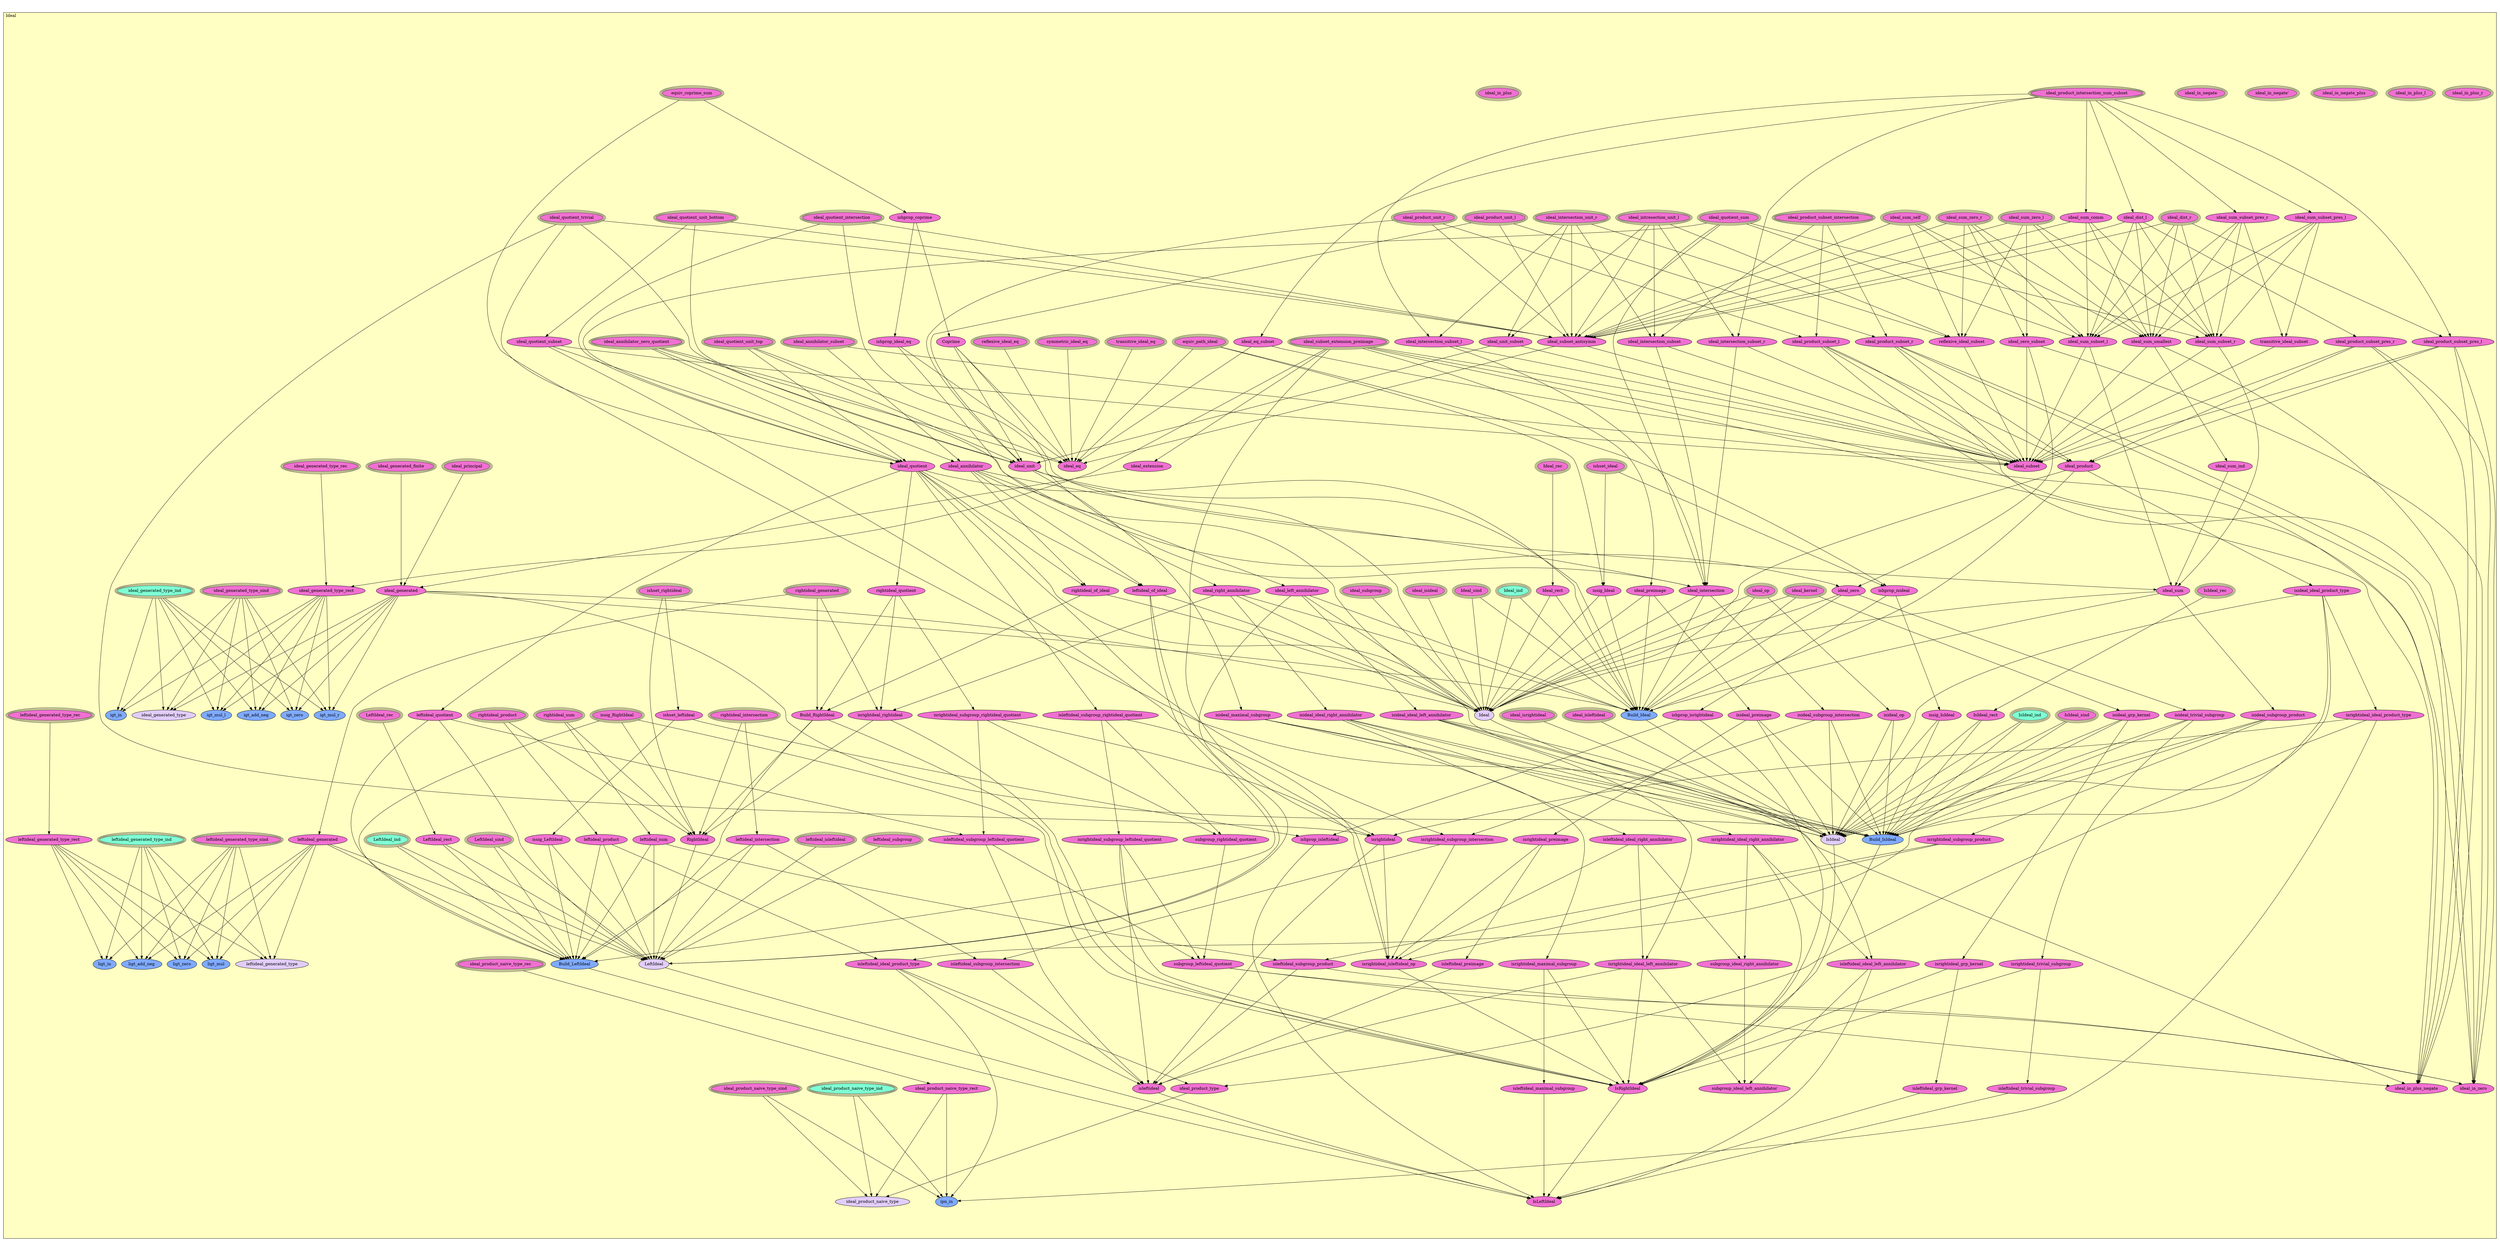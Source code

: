 digraph HoTT_Algebra_Rings_Ideal {
  graph [ratio=0.5]
  node [style=filled]
Ideal_isleftideal_subgroup_intersection [label="isleftideal_subgroup_intersection", URL=<Ideal.html#isleftideal_subgroup_intersection>, fillcolor="#F070D1"] ;
Ideal_ideal_unit [label="ideal_unit", URL=<Ideal.html#ideal_unit>, fillcolor="#F070D1"] ;
Ideal_ideal_subset_extension_preimage [label="ideal_subset_extension_preimage", URL=<Ideal.html#ideal_subset_extension_preimage>, peripheries=3, fillcolor="#F070D1"] ;
Ideal_isideal_maximal_subgroup [label="isideal_maximal_subgroup", URL=<Ideal.html#isideal_maximal_subgroup>, fillcolor="#F070D1"] ;
Ideal_ideal_extension [label="ideal_extension", URL=<Ideal.html#ideal_extension>, fillcolor="#F070D1"] ;
Ideal_isrightideal_maximal_subgroup [label="isrightideal_maximal_subgroup", URL=<Ideal.html#isrightideal_maximal_subgroup>, fillcolor="#F070D1"] ;
Ideal_ideal_preimage [label="ideal_preimage", URL=<Ideal.html#ideal_preimage>, fillcolor="#F070D1"] ;
Ideal_isleftideal_maximal_subgroup [label="isleftideal_maximal_subgroup", URL=<Ideal.html#isleftideal_maximal_subgroup>, fillcolor="#F070D1"] ;
Ideal_isideal_preimage [label="isideal_preimage", URL=<Ideal.html#isideal_preimage>, fillcolor="#F070D1"] ;
Ideal_isrightideal_preimage [label="isrightideal_preimage", URL=<Ideal.html#isrightideal_preimage>, fillcolor="#F070D1"] ;
Ideal_ideal_zero [label="ideal_zero", URL=<Ideal.html#ideal_zero>, fillcolor="#F070D1"] ;
Ideal_isleftideal_preimage [label="isleftideal_preimage", URL=<Ideal.html#isleftideal_preimage>, fillcolor="#F070D1"] ;
Ideal_isideal_trivial_subgroup [label="isideal_trivial_subgroup", URL=<Ideal.html#isideal_trivial_subgroup>, fillcolor="#F070D1"] ;
Ideal_isrightideal_trivial_subgroup [label="isrightideal_trivial_subgroup", URL=<Ideal.html#isrightideal_trivial_subgroup>, fillcolor="#F070D1"] ;
Ideal_ideal_annihilator_zero_quotient [label="ideal_annihilator_zero_quotient", URL=<Ideal.html#ideal_annihilator_zero_quotient>, peripheries=3, fillcolor="#F070D1"] ;
Ideal_isleftideal_trivial_subgroup [label="isleftideal_trivial_subgroup", URL=<Ideal.html#isleftideal_trivial_subgroup>, fillcolor="#F070D1"] ;
Ideal_ideal_annihilator_subset [label="ideal_annihilator_subset", URL=<Ideal.html#ideal_annihilator_subset>, peripheries=3, fillcolor="#F070D1"] ;
Ideal_ideal_quotient_intersection [label="ideal_quotient_intersection", URL=<Ideal.html#ideal_quotient_intersection>, peripheries=3, fillcolor="#F070D1"] ;
Ideal_ideal_in_plus_r [label="ideal_in_plus_r", URL=<Ideal.html#ideal_in_plus_r>, peripheries=3, fillcolor="#F070D1"] ;
Ideal_ideal_quotient_sum [label="ideal_quotient_sum", URL=<Ideal.html#ideal_quotient_sum>, peripheries=3, fillcolor="#F070D1"] ;
Ideal_ideal_in_plus_l [label="ideal_in_plus_l", URL=<Ideal.html#ideal_in_plus_l>, peripheries=3, fillcolor="#F070D1"] ;
Ideal_ideal_quotient_unit_top [label="ideal_quotient_unit_top", URL=<Ideal.html#ideal_quotient_unit_top>, peripheries=3, fillcolor="#F070D1"] ;
Ideal_ideal_in_negate_plus [label="ideal_in_negate_plus", URL=<Ideal.html#ideal_in_negate_plus>, peripheries=3, fillcolor="#F070D1"] ;
Ideal_ideal_quotient_unit_bottom [label="ideal_quotient_unit_bottom", URL=<Ideal.html#ideal_quotient_unit_bottom>, peripheries=3, fillcolor="#F070D1"] ;
Ideal_ideal_in_plus_negate [label="ideal_in_plus_negate", URL=<Ideal.html#ideal_in_plus_negate>, fillcolor="#F070D1"] ;
Ideal_ideal_quotient_trivial [label="ideal_quotient_trivial", URL=<Ideal.html#ideal_quotient_trivial>, peripheries=3, fillcolor="#F070D1"] ;
Ideal_ideal_in_negate_ [label="ideal_in_negate'", URL=<Ideal.html#ideal_in_negate'>, peripheries=3, fillcolor="#F070D1"] ;
Ideal_ideal_quotient_subset [label="ideal_quotient_subset", URL=<Ideal.html#ideal_quotient_subset>, fillcolor="#F070D1"] ;
Ideal_ideal_in_negate [label="ideal_in_negate", URL=<Ideal.html#ideal_in_negate>, peripheries=3, fillcolor="#F070D1"] ;
Ideal_ideal_product_intersection_sum_subset [label="ideal_product_intersection_sum_subset", URL=<Ideal.html#ideal_product_intersection_sum_subset>, peripheries=3, fillcolor="#F070D1"] ;
Ideal_ideal_in_plus [label="ideal_in_plus", URL=<Ideal.html#ideal_in_plus>, peripheries=3, fillcolor="#F070D1"] ;
Ideal_ideal_intersection_unit_r [label="ideal_intersection_unit_r", URL=<Ideal.html#ideal_intersection_unit_r>, peripheries=3, fillcolor="#F070D1"] ;
Ideal_ideal_in_zero [label="ideal_in_zero", URL=<Ideal.html#ideal_in_zero>, fillcolor="#F070D1"] ;
Ideal_rightideal_of_ideal [label="rightideal_of_ideal", URL=<Ideal.html#rightideal_of_ideal>, fillcolor="#F070D1"] ;
Ideal_ideal_intresection_unit_l [label="ideal_intresection_unit_l", URL=<Ideal.html#ideal_intresection_unit_l>, peripheries=3, fillcolor="#F070D1"] ;
Ideal_leftideal_of_ideal [label="leftideal_of_ideal", URL=<Ideal.html#leftideal_of_ideal>, fillcolor="#F070D1"] ;
Ideal_ideal_product_unit_r [label="ideal_product_unit_r", URL=<Ideal.html#ideal_product_unit_r>, peripheries=3, fillcolor="#F070D1"] ;
Ideal_ishset_ideal [label="ishset_ideal", URL=<Ideal.html#ishset_ideal>, peripheries=3, fillcolor="#F070D1"] ;
Ideal_ideal_product_unit_l [label="ideal_product_unit_l", URL=<Ideal.html#ideal_product_unit_l>, peripheries=3, fillcolor="#F070D1"] ;
Ideal_ishset_rightideal [label="ishset_rightideal", URL=<Ideal.html#ishset_rightideal>, peripheries=3, fillcolor="#F070D1"] ;
Ideal_ideal_sum_zero_r [label="ideal_sum_zero_r", URL=<Ideal.html#ideal_sum_zero_r>, peripheries=3, fillcolor="#F070D1"] ;
Ideal_ishset_leftideal [label="ishset_leftideal", URL=<Ideal.html#ishset_leftideal>, fillcolor="#F070D1"] ;
Ideal_ideal_sum_zero_l [label="ideal_sum_zero_l", URL=<Ideal.html#ideal_sum_zero_l>, peripheries=3, fillcolor="#F070D1"] ;
Ideal_ishprop_isideal [label="ishprop_isideal", URL=<Ideal.html#ishprop_isideal>, fillcolor="#F070D1"] ;
Ideal_ideal_sum_comm [label="ideal_sum_comm", URL=<Ideal.html#ideal_sum_comm>, fillcolor="#F070D1"] ;
Ideal_ishprop_isrightideal [label="ishprop_isrightideal", URL=<Ideal.html#ishprop_isrightideal>, fillcolor="#F070D1"] ;
Ideal_ideal_dist_r [label="ideal_dist_r", URL=<Ideal.html#ideal_dist_r>, peripheries=3, fillcolor="#F070D1"] ;
Ideal_ishprop_isleftideal [label="ishprop_isleftideal", URL=<Ideal.html#ishprop_isleftideal>, fillcolor="#F070D1"] ;
Ideal_ideal_dist_l [label="ideal_dist_l", URL=<Ideal.html#ideal_dist_l>, fillcolor="#F070D1"] ;
Ideal_ideal_sum_subset_pres_r [label="ideal_sum_subset_pres_r", URL=<Ideal.html#ideal_sum_subset_pres_r>, fillcolor="#F070D1"] ;
Ideal_ideal_op [label="ideal_op", URL=<Ideal.html#ideal_op>, peripheries=3, fillcolor="#F070D1"] ;
Ideal_issig_Ideal [label="issig_Ideal", URL=<Ideal.html#issig_Ideal>, fillcolor="#F070D1"] ;
Ideal_ideal_sum_subset_pres_l [label="ideal_sum_subset_pres_l", URL=<Ideal.html#ideal_sum_subset_pres_l>, fillcolor="#F070D1"] ;
Ideal_ideal_sum_self [label="ideal_sum_self", URL=<Ideal.html#ideal_sum_self>, peripheries=3, fillcolor="#F070D1"] ;
Ideal_ideal_isideal [label="ideal_isideal", URL=<Ideal.html#ideal_isideal>, peripheries=3, fillcolor="#F070D1"] ;
Ideal_ideal_sum_smallest [label="ideal_sum_smallest", URL=<Ideal.html#ideal_sum_smallest>, fillcolor="#F070D1"] ;
Ideal_ideal_subgroup [label="ideal_subgroup", URL=<Ideal.html#ideal_subgroup>, peripheries=3, fillcolor="#F070D1"] ;
Ideal_ideal_product_subset_intersection [label="ideal_product_subset_intersection", URL=<Ideal.html#ideal_product_subset_intersection>, peripheries=3, fillcolor="#F070D1"] ;
Ideal_Ideal_sind [label="Ideal_sind", URL=<Ideal.html#Ideal_sind>, peripheries=3, fillcolor="#F070D1"] ;
Ideal_ideal_product_subset_pres_r [label="ideal_product_subset_pres_r", URL=<Ideal.html#ideal_product_subset_pres_r>, fillcolor="#F070D1"] ;
Ideal_Ideal_rec [label="Ideal_rec", URL=<Ideal.html#Ideal_rec>, peripheries=3, fillcolor="#F070D1"] ;
Ideal_ideal_product_subset_pres_l [label="ideal_product_subset_pres_l", URL=<Ideal.html#ideal_product_subset_pres_l>, fillcolor="#F070D1"] ;
Ideal_Ideal_ind [label="Ideal_ind", URL=<Ideal.html#Ideal_ind>, peripheries=3, fillcolor="#7FFFD4"] ;
Ideal_ideal_product_subset_r [label="ideal_product_subset_r", URL=<Ideal.html#ideal_product_subset_r>, fillcolor="#F070D1"] ;
Ideal_Ideal_rect [label="Ideal_rect", URL=<Ideal.html#Ideal_rect>, fillcolor="#F070D1"] ;
Ideal_Build_Ideal [label="Build_Ideal", URL=<Ideal.html#Build_Ideal>, fillcolor="#7FAAFF"] ;
Ideal_ideal_product_subset_l [label="ideal_product_subset_l", URL=<Ideal.html#ideal_product_subset_l>, fillcolor="#F070D1"] ;
Ideal_Ideal [label="Ideal", URL=<Ideal.html#Ideal>, fillcolor="#E2CDFA"] ;
Ideal_ideal_sum_subset_r [label="ideal_sum_subset_r", URL=<Ideal.html#ideal_sum_subset_r>, fillcolor="#F070D1"] ;
Ideal_issig_RightIdeal [label="issig_RightIdeal", URL=<Ideal.html#issig_RightIdeal>, peripheries=3, fillcolor="#F070D1"] ;
Ideal_ideal_sum_subset_l [label="ideal_sum_subset_l", URL=<Ideal.html#ideal_sum_subset_l>, fillcolor="#F070D1"] ;
Ideal_ideal_intersection_subset [label="ideal_intersection_subset", URL=<Ideal.html#ideal_intersection_subset>, fillcolor="#F070D1"] ;
Ideal_Build_RightIdeal [label="Build_RightIdeal", URL=<Ideal.html#Build_RightIdeal>, fillcolor="#F070D1"] ;
Ideal_isrightdeal_rightideal [label="isrightdeal_rightideal", URL=<Ideal.html#isrightdeal_rightideal>, fillcolor="#F070D1"] ;
Ideal_ideal_intersection_subset_r [label="ideal_intersection_subset_r", URL=<Ideal.html#ideal_intersection_subset_r>, fillcolor="#F070D1"] ;
Ideal_ideal_intersection_subset_l [label="ideal_intersection_subset_l", URL=<Ideal.html#ideal_intersection_subset_l>, fillcolor="#F070D1"] ;
Ideal_RightIdeal [label="RightIdeal", URL=<Ideal.html#RightIdeal>, fillcolor="#F070D1"] ;
Ideal_issig_LeftIdeal [label="issig_LeftIdeal", URL=<Ideal.html#issig_LeftIdeal>, fillcolor="#F070D1"] ;
Ideal_ideal_unit_subset [label="ideal_unit_subset", URL=<Ideal.html#ideal_unit_subset>, fillcolor="#F070D1"] ;
Ideal_leftideal_isleftideal [label="leftideal_isleftideal", URL=<Ideal.html#leftideal_isleftideal>, peripheries=3, fillcolor="#F070D1"] ;
Ideal_ideal_zero_subset [label="ideal_zero_subset", URL=<Ideal.html#ideal_zero_subset>, fillcolor="#F070D1"] ;
Ideal_leftideal_subgroup [label="leftideal_subgroup", URL=<Ideal.html#leftideal_subgroup>, peripheries=3, fillcolor="#F070D1"] ;
Ideal_ideal_subset_antisymm [label="ideal_subset_antisymm", URL=<Ideal.html#ideal_subset_antisymm>, fillcolor="#F070D1"] ;
Ideal_equiv_coprime_sum [label="equiv_coprime_sum", URL=<Ideal.html#equiv_coprime_sum>, peripheries=3, fillcolor="#F070D1"] ;
Ideal_LeftIdeal_sind [label="LeftIdeal_sind", URL=<Ideal.html#LeftIdeal_sind>, peripheries=3, fillcolor="#F070D1"] ;
Ideal_ishprop_coprime [label="ishprop_coprime", URL=<Ideal.html#ishprop_coprime>, fillcolor="#F070D1"] ;
Ideal_LeftIdeal_rec [label="LeftIdeal_rec", URL=<Ideal.html#LeftIdeal_rec>, peripheries=3, fillcolor="#F070D1"] ;
Ideal_LeftIdeal_ind [label="LeftIdeal_ind", URL=<Ideal.html#LeftIdeal_ind>, peripheries=3, fillcolor="#7FFFD4"] ;
Ideal_Coprime [label="Coprime", URL=<Ideal.html#Coprime>, fillcolor="#F070D1"] ;
Ideal_ideal_annihilator [label="ideal_annihilator", URL=<Ideal.html#ideal_annihilator>, fillcolor="#F070D1"] ;
Ideal_LeftIdeal_rect [label="LeftIdeal_rect", URL=<Ideal.html#LeftIdeal_rect>, fillcolor="#F070D1"] ;
Ideal_Build_LeftIdeal [label="Build_LeftIdeal", URL=<Ideal.html#Build_LeftIdeal>, fillcolor="#7FAAFF"] ;
Ideal_ideal_right_annihilator [label="ideal_right_annihilator", URL=<Ideal.html#ideal_right_annihilator>, fillcolor="#F070D1"] ;
Ideal_LeftIdeal [label="LeftIdeal", URL=<Ideal.html#LeftIdeal>, fillcolor="#E2CDFA"] ;
Ideal_isideal_ideal_right_annihilator [label="isideal_ideal_right_annihilator", URL=<Ideal.html#isideal_ideal_right_annihilator>, fillcolor="#F070D1"] ;
Ideal_isrightideal_ideal_right_annihilator [label="isrightideal_ideal_right_annihilator", URL=<Ideal.html#isrightideal_ideal_right_annihilator>, fillcolor="#F070D1"] ;
Ideal_isideal_op [label="isideal_op", URL=<Ideal.html#isideal_op>, fillcolor="#F070D1"] ;
Ideal_issig_IsIdeal [label="issig_IsIdeal", URL=<Ideal.html#issig_IsIdeal>, fillcolor="#F070D1"] ;
Ideal_isleftideal_ideal_right_annihilator [label="isleftideal_ideal_right_annihilator", URL=<Ideal.html#isleftideal_ideal_right_annihilator>, fillcolor="#F070D1"] ;
Ideal_subgroup_ideal_right_annihilator [label="subgroup_ideal_right_annihilator", URL=<Ideal.html#subgroup_ideal_right_annihilator>, fillcolor="#F070D1"] ;
Ideal_ideal_isrightideal [label="ideal_isrightideal", URL=<Ideal.html#ideal_isrightideal>, peripheries=3, fillcolor="#F070D1"] ;
Ideal_ideal_left_annihilator [label="ideal_left_annihilator", URL=<Ideal.html#ideal_left_annihilator>, fillcolor="#F070D1"] ;
Ideal_ideal_isleftideal [label="ideal_isleftideal", URL=<Ideal.html#ideal_isleftideal>, peripheries=3, fillcolor="#F070D1"] ;
Ideal_isideal_ideal_left_annihilator [label="isideal_ideal_left_annihilator", URL=<Ideal.html#isideal_ideal_left_annihilator>, fillcolor="#F070D1"] ;
Ideal_IsIdeal_sind [label="IsIdeal_sind", URL=<Ideal.html#IsIdeal_sind>, peripheries=3, fillcolor="#F070D1"] ;
Ideal_isrightideal_ideal_left_annihilator [label="isrightideal_ideal_left_annihilator", URL=<Ideal.html#isrightideal_ideal_left_annihilator>, fillcolor="#F070D1"] ;
Ideal_IsIdeal_rec [label="IsIdeal_rec", URL=<Ideal.html#IsIdeal_rec>, peripheries=3, fillcolor="#F070D1"] ;
Ideal_isleftideal_ideal_left_annihilator [label="isleftideal_ideal_left_annihilator", URL=<Ideal.html#isleftideal_ideal_left_annihilator>, fillcolor="#F070D1"] ;
Ideal_IsIdeal_ind [label="IsIdeal_ind", URL=<Ideal.html#IsIdeal_ind>, peripheries=3, fillcolor="#7FFFD4"] ;
Ideal_subgroup_ideal_left_annihilator [label="subgroup_ideal_left_annihilator", URL=<Ideal.html#subgroup_ideal_left_annihilator>, fillcolor="#F070D1"] ;
Ideal_IsIdeal_rect [label="IsIdeal_rect", URL=<Ideal.html#IsIdeal_rect>, fillcolor="#F070D1"] ;
Ideal_Build_IsIdeal [label="Build_IsIdeal", URL=<Ideal.html#Build_IsIdeal>, fillcolor="#7FAAFF"] ;
Ideal_ideal_quotient [label="ideal_quotient", URL=<Ideal.html#ideal_quotient>, fillcolor="#F070D1"] ;
Ideal_IsIdeal [label="IsIdeal", URL=<Ideal.html#IsIdeal>, fillcolor="#E2CDFA"] ;
Ideal_rightideal_quotient [label="rightideal_quotient", URL=<Ideal.html#rightideal_quotient>, fillcolor="#F070D1"] ;
Ideal_isrightideal [label="isrightideal", URL=<Ideal.html#isrightideal>, fillcolor="#F070D1"] ;
Ideal_isleftideal_subgroup_rightideal_quotient [label="isleftideal_subgroup_rightideal_quotient", URL=<Ideal.html#isleftideal_subgroup_rightideal_quotient>, fillcolor="#F070D1"] ;
Ideal_isrightideal_subgroup_rightideal_quotient [label="isrightideal_subgroup_rightideal_quotient", URL=<Ideal.html#isrightideal_subgroup_rightideal_quotient>, fillcolor="#F070D1"] ;
Ideal_isrightideal_isleftideal_op [label="isrightideal_isleftideal_op", URL=<Ideal.html#isrightideal_isleftideal_op>, fillcolor="#F070D1"] ;
Ideal_subgroup_rightideal_quotient [label="subgroup_rightideal_quotient", URL=<Ideal.html#subgroup_rightideal_quotient>, fillcolor="#F070D1"] ;
Ideal_IsRightIdeal [label="IsRightIdeal", URL=<Ideal.html#IsRightIdeal>, fillcolor="#F070D1"] ;
Ideal_leftideal_quotient [label="leftideal_quotient", URL=<Ideal.html#leftideal_quotient>, fillcolor="#F070D1"] ;
Ideal_isleftideal [label="isleftideal", URL=<Ideal.html#isleftideal>, fillcolor="#F070D1"] ;
Ideal_isrightideal_subgroup_leftideal_quotient [label="isrightideal_subgroup_leftideal_quotient", URL=<Ideal.html#isrightideal_subgroup_leftideal_quotient>, fillcolor="#F070D1"] ;
Ideal_IsLeftIdeal [label="IsLeftIdeal", URL=<Ideal.html#IsLeftIdeal>, fillcolor="#F070D1"] ;
Ideal_isleftideal_subgroup_leftideal_quotient [label="isleftideal_subgroup_leftideal_quotient", URL=<Ideal.html#isleftideal_subgroup_leftideal_quotient>, fillcolor="#F070D1"] ;
Ideal_subgroup_leftideal_quotient [label="subgroup_leftideal_quotient", URL=<Ideal.html#subgroup_leftideal_quotient>, fillcolor="#F070D1"] ;
Ideal_ideal_eq_subset [label="ideal_eq_subset", URL=<Ideal.html#ideal_eq_subset>, fillcolor="#F070D1"] ;
Ideal_transitive_ideal_subset [label="transitive_ideal_subset", URL=<Ideal.html#transitive_ideal_subset>, fillcolor="#F070D1"] ;
Ideal_reflexive_ideal_subset [label="reflexive_ideal_subset", URL=<Ideal.html#reflexive_ideal_subset>, fillcolor="#F070D1"] ;
Ideal_ideal_subset [label="ideal_subset", URL=<Ideal.html#ideal_subset>, fillcolor="#F070D1"] ;
Ideal_transitive_ideal_eq [label="transitive_ideal_eq", URL=<Ideal.html#transitive_ideal_eq>, peripheries=3, fillcolor="#F070D1"] ;
Ideal_symmetric_ideal_eq [label="symmetric_ideal_eq", URL=<Ideal.html#symmetric_ideal_eq>, peripheries=3, fillcolor="#F070D1"] ;
Ideal_reflexive_ideal_eq [label="reflexive_ideal_eq", URL=<Ideal.html#reflexive_ideal_eq>, peripheries=3, fillcolor="#F070D1"] ;
Ideal_ishprop_ideal_eq [label="ishprop_ideal_eq", URL=<Ideal.html#ishprop_ideal_eq>, fillcolor="#F070D1"] ;
Ideal_equiv_path_ideal [label="equiv_path_ideal", URL=<Ideal.html#equiv_path_ideal>, peripheries=3, fillcolor="#F070D1"] ;
Ideal_ideal_eq [label="ideal_eq", URL=<Ideal.html#ideal_eq>, fillcolor="#F070D1"] ;
Ideal_ideal_principal [label="ideal_principal", URL=<Ideal.html#ideal_principal>, peripheries=3, fillcolor="#F070D1"] ;
Ideal_ideal_generated_finite [label="ideal_generated_finite", URL=<Ideal.html#ideal_generated_finite>, peripheries=3, fillcolor="#F070D1"] ;
Ideal_ideal_generated [label="ideal_generated", URL=<Ideal.html#ideal_generated>, fillcolor="#F070D1"] ;
Ideal_ideal_generated_type_sind [label="ideal_generated_type_sind", URL=<Ideal.html#ideal_generated_type_sind>, peripheries=3, fillcolor="#F070D1"] ;
Ideal_ideal_generated_type_rec [label="ideal_generated_type_rec", URL=<Ideal.html#ideal_generated_type_rec>, peripheries=3, fillcolor="#F070D1"] ;
Ideal_ideal_generated_type_ind [label="ideal_generated_type_ind", URL=<Ideal.html#ideal_generated_type_ind>, peripheries=3, fillcolor="#7FFFD4"] ;
Ideal_ideal_generated_type_rect [label="ideal_generated_type_rect", URL=<Ideal.html#ideal_generated_type_rect>, fillcolor="#F070D1"] ;
Ideal_igt_mul_r [label="igt_mul_r", URL=<Ideal.html#igt_mul_r>, fillcolor="#7FAAFF"] ;
Ideal_igt_mul_l [label="igt_mul_l", URL=<Ideal.html#igt_mul_l>, fillcolor="#7FAAFF"] ;
Ideal_igt_add_neg [label="igt_add_neg", URL=<Ideal.html#igt_add_neg>, fillcolor="#7FAAFF"] ;
Ideal_igt_zero [label="igt_zero", URL=<Ideal.html#igt_zero>, fillcolor="#7FAAFF"] ;
Ideal_igt_in [label="igt_in", URL=<Ideal.html#igt_in>, fillcolor="#7FAAFF"] ;
Ideal_ideal_generated_type [label="ideal_generated_type", URL=<Ideal.html#ideal_generated_type>, fillcolor="#E2CDFA"] ;
Ideal_rightideal_generated [label="rightideal_generated", URL=<Ideal.html#rightideal_generated>, peripheries=3, fillcolor="#F070D1"] ;
Ideal_leftideal_generated [label="leftideal_generated", URL=<Ideal.html#leftideal_generated>, fillcolor="#F070D1"] ;
Ideal_leftideal_generated_type_sind [label="leftideal_generated_type_sind", URL=<Ideal.html#leftideal_generated_type_sind>, peripheries=3, fillcolor="#F070D1"] ;
Ideal_leftideal_generated_type_rec [label="leftideal_generated_type_rec", URL=<Ideal.html#leftideal_generated_type_rec>, peripheries=3, fillcolor="#F070D1"] ;
Ideal_leftideal_generated_type_ind [label="leftideal_generated_type_ind", URL=<Ideal.html#leftideal_generated_type_ind>, peripheries=3, fillcolor="#7FFFD4"] ;
Ideal_leftideal_generated_type_rect [label="leftideal_generated_type_rect", URL=<Ideal.html#leftideal_generated_type_rect>, fillcolor="#F070D1"] ;
Ideal_ligt_mul [label="ligt_mul", URL=<Ideal.html#ligt_mul>, fillcolor="#7FAAFF"] ;
Ideal_ligt_add_neg [label="ligt_add_neg", URL=<Ideal.html#ligt_add_neg>, fillcolor="#7FAAFF"] ;
Ideal_ligt_zero [label="ligt_zero", URL=<Ideal.html#ligt_zero>, fillcolor="#7FAAFF"] ;
Ideal_ligt_in [label="ligt_in", URL=<Ideal.html#ligt_in>, fillcolor="#7FAAFF"] ;
Ideal_leftideal_generated_type [label="leftideal_generated_type", URL=<Ideal.html#leftideal_generated_type>, fillcolor="#E2CDFA"] ;
Ideal_ideal_kernel [label="ideal_kernel", URL=<Ideal.html#ideal_kernel>, peripheries=3, fillcolor="#F070D1"] ;
Ideal_isideal_grp_kernel [label="isideal_grp_kernel", URL=<Ideal.html#isideal_grp_kernel>, fillcolor="#F070D1"] ;
Ideal_isrightideal_grp_kernel [label="isrightideal_grp_kernel", URL=<Ideal.html#isrightideal_grp_kernel>, fillcolor="#F070D1"] ;
Ideal_isleftideal_grp_kernel [label="isleftideal_grp_kernel", URL=<Ideal.html#isleftideal_grp_kernel>, fillcolor="#F070D1"] ;
Ideal_ideal_product [label="ideal_product", URL=<Ideal.html#ideal_product>, fillcolor="#F070D1"] ;
Ideal_rightideal_product [label="rightideal_product", URL=<Ideal.html#rightideal_product>, peripheries=3, fillcolor="#F070D1"] ;
Ideal_leftideal_product [label="leftideal_product", URL=<Ideal.html#leftideal_product>, fillcolor="#F070D1"] ;
Ideal_isideal_ideal_product_type [label="isideal_ideal_product_type", URL=<Ideal.html#isideal_ideal_product_type>, fillcolor="#F070D1"] ;
Ideal_isrightideal_ideal_product_type [label="isrightideal_ideal_product_type", URL=<Ideal.html#isrightideal_ideal_product_type>, fillcolor="#F070D1"] ;
Ideal_isleftideal_ideal_product_type [label="isleftideal_ideal_product_type", URL=<Ideal.html#isleftideal_ideal_product_type>, fillcolor="#F070D1"] ;
Ideal_ideal_product_type [label="ideal_product_type", URL=<Ideal.html#ideal_product_type>, fillcolor="#F070D1"] ;
Ideal_ideal_product_naive_type_sind [label="ideal_product_naive_type_sind", URL=<Ideal.html#ideal_product_naive_type_sind>, peripheries=3, fillcolor="#F070D1"] ;
Ideal_ideal_product_naive_type_rec [label="ideal_product_naive_type_rec", URL=<Ideal.html#ideal_product_naive_type_rec>, peripheries=3, fillcolor="#F070D1"] ;
Ideal_ideal_product_naive_type_ind [label="ideal_product_naive_type_ind", URL=<Ideal.html#ideal_product_naive_type_ind>, peripheries=3, fillcolor="#7FFFD4"] ;
Ideal_ideal_product_naive_type_rect [label="ideal_product_naive_type_rect", URL=<Ideal.html#ideal_product_naive_type_rect>, fillcolor="#F070D1"] ;
Ideal_ipn_in [label="ipn_in", URL=<Ideal.html#ipn_in>, fillcolor="#7FAAFF"] ;
Ideal_ideal_product_naive_type [label="ideal_product_naive_type", URL=<Ideal.html#ideal_product_naive_type>, fillcolor="#E2CDFA"] ;
Ideal_ideal_sum_ind [label="ideal_sum_ind", URL=<Ideal.html#ideal_sum_ind>, fillcolor="#F070D1"] ;
Ideal_ideal_sum [label="ideal_sum", URL=<Ideal.html#ideal_sum>, fillcolor="#F070D1"] ;
Ideal_rightideal_sum [label="rightideal_sum", URL=<Ideal.html#rightideal_sum>, peripheries=3, fillcolor="#F070D1"] ;
Ideal_leftideal_sum [label="leftideal_sum", URL=<Ideal.html#leftideal_sum>, fillcolor="#F070D1"] ;
Ideal_isideal_subgroup_product [label="isideal_subgroup_product", URL=<Ideal.html#isideal_subgroup_product>, fillcolor="#F070D1"] ;
Ideal_isrightideal_subgroup_product [label="isrightideal_subgroup_product", URL=<Ideal.html#isrightideal_subgroup_product>, fillcolor="#F070D1"] ;
Ideal_isleftideal_subgroup_product [label="isleftideal_subgroup_product", URL=<Ideal.html#isleftideal_subgroup_product>, fillcolor="#F070D1"] ;
Ideal_ideal_intersection [label="ideal_intersection", URL=<Ideal.html#ideal_intersection>, fillcolor="#F070D1"] ;
Ideal_rightideal_intersection [label="rightideal_intersection", URL=<Ideal.html#rightideal_intersection>, peripheries=3, fillcolor="#F070D1"] ;
Ideal_leftideal_intersection [label="leftideal_intersection", URL=<Ideal.html#leftideal_intersection>, fillcolor="#F070D1"] ;
Ideal_isideal_subgroup_intersection [label="isideal_subgroup_intersection", URL=<Ideal.html#isideal_subgroup_intersection>, fillcolor="#F070D1"] ;
Ideal_isrightideal_subgroup_intersection [label="isrightideal_subgroup_intersection", URL=<Ideal.html#isrightideal_subgroup_intersection>, fillcolor="#F070D1"] ;
  Ideal_isleftideal_subgroup_intersection -> Ideal_isleftideal [] ;
  Ideal_ideal_unit -> Ideal_isideal_maximal_subgroup [] ;
  Ideal_ideal_unit -> Ideal_Build_Ideal [] ;
  Ideal_ideal_unit -> Ideal_Ideal [] ;
  Ideal_ideal_subset_extension_preimage -> Ideal_ideal_extension [] ;
  Ideal_ideal_subset_extension_preimage -> Ideal_ideal_preimage [] ;
  Ideal_ideal_subset_extension_preimage -> Ideal_ideal_subset [] ;
  Ideal_ideal_subset_extension_preimage -> Ideal_ideal_generated_type_rect [] ;
  Ideal_ideal_subset_extension_preimage -> Ideal_ideal_in_plus_negate [] ;
  Ideal_ideal_subset_extension_preimage -> Ideal_ideal_in_zero [] ;
  Ideal_ideal_subset_extension_preimage -> Ideal_isrightideal [] ;
  Ideal_isideal_maximal_subgroup -> Ideal_isrightideal_maximal_subgroup [] ;
  Ideal_isideal_maximal_subgroup -> Ideal_Build_IsIdeal [] ;
  Ideal_isideal_maximal_subgroup -> Ideal_IsIdeal [] ;
  Ideal_ideal_extension -> Ideal_ideal_generated [] ;
  Ideal_isrightideal_maximal_subgroup -> Ideal_isleftideal_maximal_subgroup [] ;
  Ideal_isrightideal_maximal_subgroup -> Ideal_IsRightIdeal [] ;
  Ideal_ideal_preimage -> Ideal_isideal_preimage [] ;
  Ideal_ideal_preimage -> Ideal_Build_Ideal [] ;
  Ideal_ideal_preimage -> Ideal_Ideal [] ;
  Ideal_isleftideal_maximal_subgroup -> Ideal_IsLeftIdeal [] ;
  Ideal_isideal_preimage -> Ideal_isrightideal_preimage [] ;
  Ideal_isideal_preimage -> Ideal_Build_IsIdeal [] ;
  Ideal_isideal_preimage -> Ideal_IsIdeal [] ;
  Ideal_isrightideal_preimage -> Ideal_isleftideal_preimage [] ;
  Ideal_isrightideal_preimage -> Ideal_isrightideal_isleftideal_op [] ;
  Ideal_ideal_zero -> Ideal_isideal_trivial_subgroup [] ;
  Ideal_ideal_zero -> Ideal_Build_Ideal [] ;
  Ideal_ideal_zero -> Ideal_Ideal [] ;
  Ideal_isleftideal_preimage -> Ideal_isleftideal [] ;
  Ideal_isideal_trivial_subgroup -> Ideal_isrightideal_trivial_subgroup [] ;
  Ideal_isideal_trivial_subgroup -> Ideal_Build_IsIdeal [] ;
  Ideal_isideal_trivial_subgroup -> Ideal_IsIdeal [] ;
  Ideal_isrightideal_trivial_subgroup -> Ideal_isleftideal_trivial_subgroup [] ;
  Ideal_isrightideal_trivial_subgroup -> Ideal_IsRightIdeal [] ;
  Ideal_ideal_annihilator_zero_quotient -> Ideal_ideal_annihilator [] ;
  Ideal_ideal_annihilator_zero_quotient -> Ideal_ideal_quotient [] ;
  Ideal_ideal_annihilator_zero_quotient -> Ideal_ideal_eq [] ;
  Ideal_ideal_annihilator_zero_quotient -> Ideal_ideal_zero [] ;
  Ideal_isleftideal_trivial_subgroup -> Ideal_IsLeftIdeal [] ;
  Ideal_ideal_annihilator_subset -> Ideal_ideal_annihilator [] ;
  Ideal_ideal_annihilator_subset -> Ideal_ideal_subset [] ;
  Ideal_ideal_quotient_intersection -> Ideal_ideal_subset_antisymm [] ;
  Ideal_ideal_quotient_intersection -> Ideal_ideal_quotient [] ;
  Ideal_ideal_quotient_intersection -> Ideal_ideal_intersection [] ;
  Ideal_ideal_quotient_sum -> Ideal_ideal_sum_subset_r [] ;
  Ideal_ideal_quotient_sum -> Ideal_ideal_sum_subset_l [] ;
  Ideal_ideal_quotient_sum -> Ideal_ideal_subset_antisymm [] ;
  Ideal_ideal_quotient_sum -> Ideal_ideal_quotient [] ;
  Ideal_ideal_quotient_sum -> Ideal_ideal_intersection [] ;
  Ideal_ideal_quotient_unit_top -> Ideal_ideal_quotient [] ;
  Ideal_ideal_quotient_unit_top -> Ideal_ideal_eq [] ;
  Ideal_ideal_quotient_unit_top -> Ideal_ideal_unit [] ;
  Ideal_ideal_quotient_unit_bottom -> Ideal_ideal_quotient_subset [] ;
  Ideal_ideal_quotient_unit_bottom -> Ideal_ideal_subset_antisymm [] ;
  Ideal_ideal_quotient_unit_bottom -> Ideal_ideal_unit [] ;
  Ideal_ideal_quotient_trivial -> Ideal_ideal_subset_antisymm [] ;
  Ideal_ideal_quotient_trivial -> Ideal_ideal_quotient [] ;
  Ideal_ideal_quotient_trivial -> Ideal_ideal_unit [] ;
  Ideal_ideal_quotient_trivial -> Ideal_isrightideal [] ;
  Ideal_ideal_quotient_subset -> Ideal_ideal_quotient [] ;
  Ideal_ideal_quotient_subset -> Ideal_ideal_subset [] ;
  Ideal_ideal_quotient_subset -> Ideal_isrightideal [] ;
  Ideal_ideal_product_intersection_sum_subset -> Ideal_ideal_sum_comm [] ;
  Ideal_ideal_product_intersection_sum_subset -> Ideal_ideal_dist_l [] ;
  Ideal_ideal_product_intersection_sum_subset -> Ideal_ideal_sum_subset_pres_r [] ;
  Ideal_ideal_product_intersection_sum_subset -> Ideal_ideal_sum_subset_pres_l [] ;
  Ideal_ideal_product_intersection_sum_subset -> Ideal_ideal_product_subset_pres_l [] ;
  Ideal_ideal_product_intersection_sum_subset -> Ideal_ideal_intersection_subset_r [] ;
  Ideal_ideal_product_intersection_sum_subset -> Ideal_ideal_intersection_subset_l [] ;
  Ideal_ideal_product_intersection_sum_subset -> Ideal_ideal_eq_subset [] ;
  Ideal_ideal_intersection_unit_r -> Ideal_ideal_intersection_subset [] ;
  Ideal_ideal_intersection_unit_r -> Ideal_ideal_intersection_subset_l [] ;
  Ideal_ideal_intersection_unit_r -> Ideal_ideal_unit_subset [] ;
  Ideal_ideal_intersection_unit_r -> Ideal_ideal_subset_antisymm [] ;
  Ideal_ideal_intersection_unit_r -> Ideal_reflexive_ideal_subset [] ;
  Ideal_rightideal_of_ideal -> Ideal_Ideal [] ;
  Ideal_rightideal_of_ideal -> Ideal_Build_RightIdeal [] ;
  Ideal_ideal_intresection_unit_l -> Ideal_ideal_intersection_subset [] ;
  Ideal_ideal_intresection_unit_l -> Ideal_ideal_intersection_subset_r [] ;
  Ideal_ideal_intresection_unit_l -> Ideal_ideal_unit_subset [] ;
  Ideal_ideal_intresection_unit_l -> Ideal_ideal_subset_antisymm [] ;
  Ideal_ideal_intresection_unit_l -> Ideal_reflexive_ideal_subset [] ;
  Ideal_leftideal_of_ideal -> Ideal_Ideal [] ;
  Ideal_leftideal_of_ideal -> Ideal_Build_LeftIdeal [] ;
  Ideal_leftideal_of_ideal -> Ideal_LeftIdeal [] ;
  Ideal_ideal_product_unit_r -> Ideal_ideal_product_subset_l [] ;
  Ideal_ideal_product_unit_r -> Ideal_ideal_subset_antisymm [] ;
  Ideal_ideal_product_unit_r -> Ideal_ideal_unit [] ;
  Ideal_ishset_ideal -> Ideal_ishprop_isideal [] ;
  Ideal_ishset_ideal -> Ideal_issig_Ideal [] ;
  Ideal_ideal_product_unit_l -> Ideal_ideal_product_subset_r [] ;
  Ideal_ideal_product_unit_l -> Ideal_ideal_subset_antisymm [] ;
  Ideal_ideal_product_unit_l -> Ideal_ideal_unit [] ;
  Ideal_ishset_rightideal -> Ideal_ishset_leftideal [] ;
  Ideal_ishset_rightideal -> Ideal_RightIdeal [] ;
  Ideal_ideal_sum_zero_r -> Ideal_ideal_sum_smallest [] ;
  Ideal_ideal_sum_zero_r -> Ideal_ideal_sum_subset_l [] ;
  Ideal_ideal_sum_zero_r -> Ideal_ideal_zero_subset [] ;
  Ideal_ideal_sum_zero_r -> Ideal_ideal_subset_antisymm [] ;
  Ideal_ideal_sum_zero_r -> Ideal_reflexive_ideal_subset [] ;
  Ideal_ishset_leftideal -> Ideal_ishprop_isleftideal [] ;
  Ideal_ishset_leftideal -> Ideal_issig_LeftIdeal [] ;
  Ideal_ideal_sum_zero_l -> Ideal_ideal_sum_smallest [] ;
  Ideal_ideal_sum_zero_l -> Ideal_ideal_sum_subset_r [] ;
  Ideal_ideal_sum_zero_l -> Ideal_ideal_zero_subset [] ;
  Ideal_ideal_sum_zero_l -> Ideal_ideal_subset_antisymm [] ;
  Ideal_ideal_sum_zero_l -> Ideal_reflexive_ideal_subset [] ;
  Ideal_ishprop_isideal -> Ideal_ishprop_isrightideal [] ;
  Ideal_ishprop_isideal -> Ideal_issig_IsIdeal [] ;
  Ideal_ideal_sum_comm -> Ideal_ideal_sum_smallest [] ;
  Ideal_ideal_sum_comm -> Ideal_ideal_sum_subset_r [] ;
  Ideal_ideal_sum_comm -> Ideal_ideal_sum_subset_l [] ;
  Ideal_ideal_sum_comm -> Ideal_ideal_subset_antisymm [] ;
  Ideal_ishprop_isrightideal -> Ideal_ishprop_isleftideal [] ;
  Ideal_ishprop_isrightideal -> Ideal_IsRightIdeal [] ;
  Ideal_ideal_dist_r -> Ideal_ideal_sum_smallest [] ;
  Ideal_ideal_dist_r -> Ideal_ideal_product_subset_pres_l [] ;
  Ideal_ideal_dist_r -> Ideal_ideal_sum_subset_r [] ;
  Ideal_ideal_dist_r -> Ideal_ideal_sum_subset_l [] ;
  Ideal_ideal_dist_r -> Ideal_ideal_subset_antisymm [] ;
  Ideal_ishprop_isleftideal -> Ideal_IsLeftIdeal [] ;
  Ideal_ideal_dist_l -> Ideal_ideal_sum_smallest [] ;
  Ideal_ideal_dist_l -> Ideal_ideal_product_subset_pres_r [] ;
  Ideal_ideal_dist_l -> Ideal_ideal_sum_subset_r [] ;
  Ideal_ideal_dist_l -> Ideal_ideal_sum_subset_l [] ;
  Ideal_ideal_dist_l -> Ideal_ideal_subset_antisymm [] ;
  Ideal_ideal_sum_subset_pres_r -> Ideal_ideal_sum_smallest [] ;
  Ideal_ideal_sum_subset_pres_r -> Ideal_ideal_sum_subset_r [] ;
  Ideal_ideal_sum_subset_pres_r -> Ideal_ideal_sum_subset_l [] ;
  Ideal_ideal_sum_subset_pres_r -> Ideal_transitive_ideal_subset [] ;
  Ideal_ideal_op -> Ideal_Build_Ideal [] ;
  Ideal_ideal_op -> Ideal_Ideal [] ;
  Ideal_ideal_op -> Ideal_isideal_op [] ;
  Ideal_issig_Ideal -> Ideal_Build_Ideal [] ;
  Ideal_issig_Ideal -> Ideal_Ideal [] ;
  Ideal_ideal_sum_subset_pres_l -> Ideal_ideal_sum_smallest [] ;
  Ideal_ideal_sum_subset_pres_l -> Ideal_ideal_sum_subset_r [] ;
  Ideal_ideal_sum_subset_pres_l -> Ideal_ideal_sum_subset_l [] ;
  Ideal_ideal_sum_subset_pres_l -> Ideal_transitive_ideal_subset [] ;
  Ideal_ideal_sum_self -> Ideal_ideal_sum_smallest [] ;
  Ideal_ideal_sum_self -> Ideal_ideal_sum_subset_l [] ;
  Ideal_ideal_sum_self -> Ideal_ideal_subset_antisymm [] ;
  Ideal_ideal_sum_self -> Ideal_reflexive_ideal_subset [] ;
  Ideal_ideal_isideal -> Ideal_Ideal [] ;
  Ideal_ideal_sum_smallest -> Ideal_ideal_subset [] ;
  Ideal_ideal_sum_smallest -> Ideal_ideal_sum_ind [] ;
  Ideal_ideal_sum_smallest -> Ideal_ideal_in_plus_negate [] ;
  Ideal_ideal_subgroup -> Ideal_Ideal [] ;
  Ideal_ideal_product_subset_intersection -> Ideal_ideal_product_subset_r [] ;
  Ideal_ideal_product_subset_intersection -> Ideal_ideal_product_subset_l [] ;
  Ideal_ideal_product_subset_intersection -> Ideal_ideal_intersection_subset [] ;
  Ideal_Ideal_sind -> Ideal_Build_Ideal [] ;
  Ideal_Ideal_sind -> Ideal_Ideal [] ;
  Ideal_ideal_product_subset_pres_r -> Ideal_ideal_subset [] ;
  Ideal_ideal_product_subset_pres_r -> Ideal_ideal_product [] ;
  Ideal_ideal_product_subset_pres_r -> Ideal_ideal_in_plus_negate [] ;
  Ideal_ideal_product_subset_pres_r -> Ideal_ideal_in_zero [] ;
  Ideal_Ideal_rec -> Ideal_Ideal_rect [] ;
  Ideal_ideal_product_subset_pres_l -> Ideal_ideal_subset [] ;
  Ideal_ideal_product_subset_pres_l -> Ideal_ideal_product [] ;
  Ideal_ideal_product_subset_pres_l -> Ideal_ideal_in_plus_negate [] ;
  Ideal_ideal_product_subset_pres_l -> Ideal_ideal_in_zero [] ;
  Ideal_Ideal_ind -> Ideal_Build_Ideal [] ;
  Ideal_Ideal_ind -> Ideal_Ideal [] ;
  Ideal_ideal_product_subset_r -> Ideal_ideal_subset [] ;
  Ideal_ideal_product_subset_r -> Ideal_ideal_product [] ;
  Ideal_ideal_product_subset_r -> Ideal_ideal_in_plus_negate [] ;
  Ideal_ideal_product_subset_r -> Ideal_ideal_in_zero [] ;
  Ideal_Ideal_rect -> Ideal_Build_Ideal [] ;
  Ideal_Ideal_rect -> Ideal_Ideal [] ;
  Ideal_Build_Ideal -> Ideal_IsIdeal [] ;
  Ideal_ideal_product_subset_l -> Ideal_ideal_subset [] ;
  Ideal_ideal_product_subset_l -> Ideal_ideal_product [] ;
  Ideal_ideal_product_subset_l -> Ideal_ideal_in_plus_negate [] ;
  Ideal_ideal_product_subset_l -> Ideal_ideal_in_zero [] ;
  Ideal_Ideal -> Ideal_IsIdeal [] ;
  Ideal_ideal_sum_subset_r -> Ideal_ideal_subset [] ;
  Ideal_ideal_sum_subset_r -> Ideal_ideal_sum [] ;
  Ideal_issig_RightIdeal -> Ideal_RightIdeal [] ;
  Ideal_issig_RightIdeal -> Ideal_Build_LeftIdeal [] ;
  Ideal_issig_RightIdeal -> Ideal_IsRightIdeal [] ;
  Ideal_ideal_sum_subset_l -> Ideal_ideal_subset [] ;
  Ideal_ideal_sum_subset_l -> Ideal_ideal_sum [] ;
  Ideal_ideal_intersection_subset -> Ideal_ideal_subset [] ;
  Ideal_ideal_intersection_subset -> Ideal_ideal_intersection [] ;
  Ideal_Build_RightIdeal -> Ideal_RightIdeal [] ;
  Ideal_Build_RightIdeal -> Ideal_Build_LeftIdeal [] ;
  Ideal_Build_RightIdeal -> Ideal_IsRightIdeal [] ;
  Ideal_isrightdeal_rightideal -> Ideal_RightIdeal [] ;
  Ideal_isrightdeal_rightideal -> Ideal_IsRightIdeal [] ;
  Ideal_ideal_intersection_subset_r -> Ideal_ideal_subset [] ;
  Ideal_ideal_intersection_subset_r -> Ideal_ideal_intersection [] ;
  Ideal_ideal_intersection_subset_l -> Ideal_ideal_subset [] ;
  Ideal_ideal_intersection_subset_l -> Ideal_ideal_intersection [] ;
  Ideal_RightIdeal -> Ideal_LeftIdeal [] ;
  Ideal_issig_LeftIdeal -> Ideal_Build_LeftIdeal [] ;
  Ideal_issig_LeftIdeal -> Ideal_LeftIdeal [] ;
  Ideal_ideal_unit_subset -> Ideal_ideal_subset [] ;
  Ideal_ideal_unit_subset -> Ideal_ideal_unit [] ;
  Ideal_leftideal_isleftideal -> Ideal_LeftIdeal [] ;
  Ideal_ideal_zero_subset -> Ideal_ideal_subset [] ;
  Ideal_ideal_zero_subset -> Ideal_ideal_zero [] ;
  Ideal_ideal_zero_subset -> Ideal_ideal_in_zero [] ;
  Ideal_leftideal_subgroup -> Ideal_LeftIdeal [] ;
  Ideal_ideal_subset_antisymm -> Ideal_ideal_subset [] ;
  Ideal_ideal_subset_antisymm -> Ideal_ideal_eq [] ;
  Ideal_equiv_coprime_sum -> Ideal_ishprop_coprime [] ;
  Ideal_equiv_coprime_sum -> Ideal_ideal_in_plus_negate [] ;
  Ideal_LeftIdeal_sind -> Ideal_Build_LeftIdeal [] ;
  Ideal_LeftIdeal_sind -> Ideal_LeftIdeal [] ;
  Ideal_ishprop_coprime -> Ideal_Coprime [] ;
  Ideal_ishprop_coprime -> Ideal_ishprop_ideal_eq [] ;
  Ideal_LeftIdeal_rec -> Ideal_LeftIdeal_rect [] ;
  Ideal_LeftIdeal_ind -> Ideal_Build_LeftIdeal [] ;
  Ideal_LeftIdeal_ind -> Ideal_LeftIdeal [] ;
  Ideal_Coprime -> Ideal_ideal_eq [] ;
  Ideal_Coprime -> Ideal_ideal_sum [] ;
  Ideal_Coprime -> Ideal_ideal_unit [] ;
  Ideal_ideal_annihilator -> Ideal_ideal_right_annihilator [] ;
  Ideal_ideal_annihilator -> Ideal_ideal_left_annihilator [] ;
  Ideal_ideal_annihilator -> Ideal_ideal_intersection [] ;
  Ideal_ideal_annihilator -> Ideal_rightideal_of_ideal [] ;
  Ideal_ideal_annihilator -> Ideal_leftideal_of_ideal [] ;
  Ideal_LeftIdeal_rect -> Ideal_Build_LeftIdeal [] ;
  Ideal_LeftIdeal_rect -> Ideal_LeftIdeal [] ;
  Ideal_Build_LeftIdeal -> Ideal_IsLeftIdeal [] ;
  Ideal_ideal_right_annihilator -> Ideal_isideal_ideal_right_annihilator [] ;
  Ideal_ideal_right_annihilator -> Ideal_Build_Ideal [] ;
  Ideal_ideal_right_annihilator -> Ideal_Ideal [] ;
  Ideal_ideal_right_annihilator -> Ideal_isrightdeal_rightideal [] ;
  Ideal_LeftIdeal -> Ideal_IsLeftIdeal [] ;
  Ideal_isideal_ideal_right_annihilator -> Ideal_isrightideal_ideal_right_annihilator [] ;
  Ideal_isideal_ideal_right_annihilator -> Ideal_isleftideal_ideal_right_annihilator [] ;
  Ideal_isideal_ideal_right_annihilator -> Ideal_Build_IsIdeal [] ;
  Ideal_isideal_ideal_right_annihilator -> Ideal_IsIdeal [] ;
  Ideal_isrightideal_ideal_right_annihilator -> Ideal_subgroup_ideal_right_annihilator [] ;
  Ideal_isrightideal_ideal_right_annihilator -> Ideal_isleftideal_ideal_left_annihilator [] ;
  Ideal_isrightideal_ideal_right_annihilator -> Ideal_IsRightIdeal [] ;
  Ideal_isideal_op -> Ideal_Build_IsIdeal [] ;
  Ideal_isideal_op -> Ideal_IsIdeal [] ;
  Ideal_issig_IsIdeal -> Ideal_Build_IsIdeal [] ;
  Ideal_issig_IsIdeal -> Ideal_IsIdeal [] ;
  Ideal_isleftideal_ideal_right_annihilator -> Ideal_subgroup_ideal_right_annihilator [] ;
  Ideal_isleftideal_ideal_right_annihilator -> Ideal_isrightideal_ideal_left_annihilator [] ;
  Ideal_isleftideal_ideal_right_annihilator -> Ideal_isrightideal_isleftideal_op [] ;
  Ideal_subgroup_ideal_right_annihilator -> Ideal_subgroup_ideal_left_annihilator [] ;
  Ideal_ideal_isrightideal -> Ideal_IsIdeal [] ;
  Ideal_ideal_left_annihilator -> Ideal_isideal_ideal_left_annihilator [] ;
  Ideal_ideal_left_annihilator -> Ideal_Build_Ideal [] ;
  Ideal_ideal_left_annihilator -> Ideal_Ideal [] ;
  Ideal_ideal_left_annihilator -> Ideal_LeftIdeal [] ;
  Ideal_ideal_isleftideal -> Ideal_IsIdeal [] ;
  Ideal_isideal_ideal_left_annihilator -> Ideal_isrightideal_ideal_left_annihilator [] ;
  Ideal_isideal_ideal_left_annihilator -> Ideal_isleftideal_ideal_left_annihilator [] ;
  Ideal_isideal_ideal_left_annihilator -> Ideal_Build_IsIdeal [] ;
  Ideal_isideal_ideal_left_annihilator -> Ideal_IsIdeal [] ;
  Ideal_IsIdeal_sind -> Ideal_Build_IsIdeal [] ;
  Ideal_IsIdeal_sind -> Ideal_IsIdeal [] ;
  Ideal_isrightideal_ideal_left_annihilator -> Ideal_subgroup_ideal_left_annihilator [] ;
  Ideal_isrightideal_ideal_left_annihilator -> Ideal_IsRightIdeal [] ;
  Ideal_isrightideal_ideal_left_annihilator -> Ideal_isleftideal [] ;
  Ideal_IsIdeal_rec -> Ideal_IsIdeal_rect [] ;
  Ideal_isleftideal_ideal_left_annihilator -> Ideal_subgroup_ideal_left_annihilator [] ;
  Ideal_isleftideal_ideal_left_annihilator -> Ideal_IsLeftIdeal [] ;
  Ideal_IsIdeal_ind -> Ideal_Build_IsIdeal [] ;
  Ideal_IsIdeal_ind -> Ideal_IsIdeal [] ;
  Ideal_IsIdeal_rect -> Ideal_Build_IsIdeal [] ;
  Ideal_IsIdeal_rect -> Ideal_IsIdeal [] ;
  Ideal_Build_IsIdeal -> Ideal_IsRightIdeal [] ;
  Ideal_ideal_quotient -> Ideal_rightideal_quotient [] ;
  Ideal_ideal_quotient -> Ideal_isleftideal_subgroup_rightideal_quotient [] ;
  Ideal_ideal_quotient -> Ideal_leftideal_quotient [] ;
  Ideal_ideal_quotient -> Ideal_isrightideal_subgroup_intersection [] ;
  Ideal_ideal_quotient -> Ideal_rightideal_of_ideal [] ;
  Ideal_ideal_quotient -> Ideal_leftideal_of_ideal [] ;
  Ideal_ideal_quotient -> Ideal_Build_Ideal [] ;
  Ideal_ideal_quotient -> Ideal_Build_IsIdeal [] ;
  Ideal_IsIdeal -> Ideal_IsRightIdeal [] ;
  Ideal_rightideal_quotient -> Ideal_isrightideal_subgroup_rightideal_quotient [] ;
  Ideal_rightideal_quotient -> Ideal_Build_RightIdeal [] ;
  Ideal_rightideal_quotient -> Ideal_isrightdeal_rightideal [] ;
  Ideal_isrightideal -> Ideal_isrightideal_isleftideal_op [] ;
  Ideal_isrightideal -> Ideal_isleftideal [] ;
  Ideal_isleftideal_subgroup_rightideal_quotient -> Ideal_subgroup_rightideal_quotient [] ;
  Ideal_isleftideal_subgroup_rightideal_quotient -> Ideal_isrightideal_subgroup_leftideal_quotient [] ;
  Ideal_isleftideal_subgroup_rightideal_quotient -> Ideal_isrightideal_isleftideal_op [] ;
  Ideal_isrightideal_subgroup_rightideal_quotient -> Ideal_subgroup_rightideal_quotient [] ;
  Ideal_isrightideal_subgroup_rightideal_quotient -> Ideal_isleftideal_subgroup_leftideal_quotient [] ;
  Ideal_isrightideal_subgroup_rightideal_quotient -> Ideal_isrightideal_isleftideal_op [] ;
  Ideal_isrightideal_isleftideal_op -> Ideal_IsRightIdeal [] ;
  Ideal_subgroup_rightideal_quotient -> Ideal_subgroup_leftideal_quotient [] ;
  Ideal_IsRightIdeal -> Ideal_IsLeftIdeal [] ;
  Ideal_leftideal_quotient -> Ideal_isleftideal_subgroup_leftideal_quotient [] ;
  Ideal_leftideal_quotient -> Ideal_Build_LeftIdeal [] ;
  Ideal_leftideal_quotient -> Ideal_LeftIdeal [] ;
  Ideal_isleftideal -> Ideal_IsLeftIdeal [] ;
  Ideal_isrightideal_subgroup_leftideal_quotient -> Ideal_subgroup_leftideal_quotient [] ;
  Ideal_isrightideal_subgroup_leftideal_quotient -> Ideal_IsRightIdeal [] ;
  Ideal_isrightideal_subgroup_leftideal_quotient -> Ideal_isleftideal [] ;
  Ideal_isleftideal_subgroup_leftideal_quotient -> Ideal_subgroup_leftideal_quotient [] ;
  Ideal_isleftideal_subgroup_leftideal_quotient -> Ideal_isleftideal [] ;
  Ideal_subgroup_leftideal_quotient -> Ideal_ideal_in_plus_negate [] ;
  Ideal_subgroup_leftideal_quotient -> Ideal_ideal_in_zero [] ;
  Ideal_ideal_eq_subset -> Ideal_ideal_subset [] ;
  Ideal_ideal_eq_subset -> Ideal_ideal_eq [] ;
  Ideal_transitive_ideal_subset -> Ideal_ideal_subset [] ;
  Ideal_reflexive_ideal_subset -> Ideal_ideal_subset [] ;
  Ideal_transitive_ideal_eq -> Ideal_ideal_eq [] ;
  Ideal_symmetric_ideal_eq -> Ideal_ideal_eq [] ;
  Ideal_reflexive_ideal_eq -> Ideal_ideal_eq [] ;
  Ideal_ishprop_ideal_eq -> Ideal_ideal_eq [] ;
  Ideal_ishprop_ideal_eq -> Ideal_Ideal [] ;
  Ideal_equiv_path_ideal -> Ideal_ideal_eq [] ;
  Ideal_equiv_path_ideal -> Ideal_ishprop_isideal [] ;
  Ideal_equiv_path_ideal -> Ideal_issig_Ideal [] ;
  Ideal_ideal_principal -> Ideal_ideal_generated [] ;
  Ideal_ideal_generated_finite -> Ideal_ideal_generated [] ;
  Ideal_ideal_generated -> Ideal_igt_mul_r [] ;
  Ideal_ideal_generated -> Ideal_igt_mul_l [] ;
  Ideal_ideal_generated -> Ideal_igt_add_neg [] ;
  Ideal_ideal_generated -> Ideal_igt_zero [] ;
  Ideal_ideal_generated -> Ideal_ideal_generated_type [] ;
  Ideal_ideal_generated -> Ideal_Build_Ideal [] ;
  Ideal_ideal_generated -> Ideal_Ideal [] ;
  Ideal_ideal_generated -> Ideal_Build_IsIdeal [] ;
  Ideal_ideal_generated_type_sind -> Ideal_igt_mul_r [] ;
  Ideal_ideal_generated_type_sind -> Ideal_igt_mul_l [] ;
  Ideal_ideal_generated_type_sind -> Ideal_igt_add_neg [] ;
  Ideal_ideal_generated_type_sind -> Ideal_igt_zero [] ;
  Ideal_ideal_generated_type_sind -> Ideal_igt_in [] ;
  Ideal_ideal_generated_type_sind -> Ideal_ideal_generated_type [] ;
  Ideal_ideal_generated_type_rec -> Ideal_ideal_generated_type_rect [] ;
  Ideal_ideal_generated_type_ind -> Ideal_igt_mul_r [] ;
  Ideal_ideal_generated_type_ind -> Ideal_igt_mul_l [] ;
  Ideal_ideal_generated_type_ind -> Ideal_igt_add_neg [] ;
  Ideal_ideal_generated_type_ind -> Ideal_igt_zero [] ;
  Ideal_ideal_generated_type_ind -> Ideal_igt_in [] ;
  Ideal_ideal_generated_type_ind -> Ideal_ideal_generated_type [] ;
  Ideal_ideal_generated_type_rect -> Ideal_igt_mul_r [] ;
  Ideal_ideal_generated_type_rect -> Ideal_igt_mul_l [] ;
  Ideal_ideal_generated_type_rect -> Ideal_igt_add_neg [] ;
  Ideal_ideal_generated_type_rect -> Ideal_igt_zero [] ;
  Ideal_ideal_generated_type_rect -> Ideal_igt_in [] ;
  Ideal_ideal_generated_type_rect -> Ideal_ideal_generated_type [] ;
  Ideal_rightideal_generated -> Ideal_leftideal_generated [] ;
  Ideal_rightideal_generated -> Ideal_Build_RightIdeal [] ;
  Ideal_rightideal_generated -> Ideal_isrightdeal_rightideal [] ;
  Ideal_leftideal_generated -> Ideal_ligt_mul [] ;
  Ideal_leftideal_generated -> Ideal_ligt_add_neg [] ;
  Ideal_leftideal_generated -> Ideal_ligt_zero [] ;
  Ideal_leftideal_generated -> Ideal_leftideal_generated_type [] ;
  Ideal_leftideal_generated -> Ideal_Build_LeftIdeal [] ;
  Ideal_leftideal_generated -> Ideal_LeftIdeal [] ;
  Ideal_leftideal_generated_type_sind -> Ideal_ligt_mul [] ;
  Ideal_leftideal_generated_type_sind -> Ideal_ligt_add_neg [] ;
  Ideal_leftideal_generated_type_sind -> Ideal_ligt_zero [] ;
  Ideal_leftideal_generated_type_sind -> Ideal_ligt_in [] ;
  Ideal_leftideal_generated_type_sind -> Ideal_leftideal_generated_type [] ;
  Ideal_leftideal_generated_type_rec -> Ideal_leftideal_generated_type_rect [] ;
  Ideal_leftideal_generated_type_ind -> Ideal_ligt_mul [] ;
  Ideal_leftideal_generated_type_ind -> Ideal_ligt_add_neg [] ;
  Ideal_leftideal_generated_type_ind -> Ideal_ligt_zero [] ;
  Ideal_leftideal_generated_type_ind -> Ideal_ligt_in [] ;
  Ideal_leftideal_generated_type_ind -> Ideal_leftideal_generated_type [] ;
  Ideal_leftideal_generated_type_rect -> Ideal_ligt_mul [] ;
  Ideal_leftideal_generated_type_rect -> Ideal_ligt_add_neg [] ;
  Ideal_leftideal_generated_type_rect -> Ideal_ligt_zero [] ;
  Ideal_leftideal_generated_type_rect -> Ideal_ligt_in [] ;
  Ideal_leftideal_generated_type_rect -> Ideal_leftideal_generated_type [] ;
  Ideal_ideal_kernel -> Ideal_isideal_grp_kernel [] ;
  Ideal_ideal_kernel -> Ideal_Build_Ideal [] ;
  Ideal_ideal_kernel -> Ideal_Ideal [] ;
  Ideal_isideal_grp_kernel -> Ideal_isrightideal_grp_kernel [] ;
  Ideal_isideal_grp_kernel -> Ideal_Build_IsIdeal [] ;
  Ideal_isideal_grp_kernel -> Ideal_IsIdeal [] ;
  Ideal_isrightideal_grp_kernel -> Ideal_isleftideal_grp_kernel [] ;
  Ideal_isrightideal_grp_kernel -> Ideal_IsRightIdeal [] ;
  Ideal_isleftideal_grp_kernel -> Ideal_IsLeftIdeal [] ;
  Ideal_ideal_product -> Ideal_isideal_ideal_product_type [] ;
  Ideal_ideal_product -> Ideal_Build_Ideal [] ;
  Ideal_ideal_product -> Ideal_Ideal [] ;
  Ideal_rightideal_product -> Ideal_leftideal_product [] ;
  Ideal_rightideal_product -> Ideal_RightIdeal [] ;
  Ideal_leftideal_product -> Ideal_isleftideal_ideal_product_type [] ;
  Ideal_leftideal_product -> Ideal_Build_LeftIdeal [] ;
  Ideal_leftideal_product -> Ideal_LeftIdeal [] ;
  Ideal_isideal_ideal_product_type -> Ideal_isrightideal_ideal_product_type [] ;
  Ideal_isideal_ideal_product_type -> Ideal_isleftideal_ideal_product_type [] ;
  Ideal_isideal_ideal_product_type -> Ideal_Build_IsIdeal [] ;
  Ideal_isideal_ideal_product_type -> Ideal_IsIdeal [] ;
  Ideal_isrightideal_ideal_product_type -> Ideal_ideal_product_type [] ;
  Ideal_isrightideal_ideal_product_type -> Ideal_ipn_in [] ;
  Ideal_isrightideal_ideal_product_type -> Ideal_isrightideal [] ;
  Ideal_isleftideal_ideal_product_type -> Ideal_ideal_product_type [] ;
  Ideal_isleftideal_ideal_product_type -> Ideal_ipn_in [] ;
  Ideal_isleftideal_ideal_product_type -> Ideal_isleftideal [] ;
  Ideal_ideal_product_type -> Ideal_ideal_product_naive_type [] ;
  Ideal_ideal_product_naive_type_sind -> Ideal_ipn_in [] ;
  Ideal_ideal_product_naive_type_sind -> Ideal_ideal_product_naive_type [] ;
  Ideal_ideal_product_naive_type_rec -> Ideal_ideal_product_naive_type_rect [] ;
  Ideal_ideal_product_naive_type_ind -> Ideal_ipn_in [] ;
  Ideal_ideal_product_naive_type_ind -> Ideal_ideal_product_naive_type [] ;
  Ideal_ideal_product_naive_type_rect -> Ideal_ipn_in [] ;
  Ideal_ideal_product_naive_type_rect -> Ideal_ideal_product_naive_type [] ;
  Ideal_ideal_sum_ind -> Ideal_ideal_sum [] ;
  Ideal_ideal_sum -> Ideal_isideal_subgroup_product [] ;
  Ideal_ideal_sum -> Ideal_Build_Ideal [] ;
  Ideal_ideal_sum -> Ideal_Ideal [] ;
  Ideal_rightideal_sum -> Ideal_leftideal_sum [] ;
  Ideal_rightideal_sum -> Ideal_RightIdeal [] ;
  Ideal_leftideal_sum -> Ideal_isleftideal_subgroup_product [] ;
  Ideal_leftideal_sum -> Ideal_Build_LeftIdeal [] ;
  Ideal_leftideal_sum -> Ideal_LeftIdeal [] ;
  Ideal_isideal_subgroup_product -> Ideal_isrightideal_subgroup_product [] ;
  Ideal_isideal_subgroup_product -> Ideal_Build_IsIdeal [] ;
  Ideal_isideal_subgroup_product -> Ideal_IsIdeal [] ;
  Ideal_isrightideal_subgroup_product -> Ideal_isleftideal_subgroup_product [] ;
  Ideal_isrightideal_subgroup_product -> Ideal_isrightideal_isleftideal_op [] ;
  Ideal_isleftideal_subgroup_product -> Ideal_ideal_in_zero [] ;
  Ideal_isleftideal_subgroup_product -> Ideal_isleftideal [] ;
  Ideal_ideal_intersection -> Ideal_isideal_subgroup_intersection [] ;
  Ideal_ideal_intersection -> Ideal_Build_Ideal [] ;
  Ideal_ideal_intersection -> Ideal_Ideal [] ;
  Ideal_rightideal_intersection -> Ideal_leftideal_intersection [] ;
  Ideal_rightideal_intersection -> Ideal_RightIdeal [] ;
  Ideal_leftideal_intersection -> Ideal_isleftideal_subgroup_intersection [] ;
  Ideal_leftideal_intersection -> Ideal_Build_LeftIdeal [] ;
  Ideal_leftideal_intersection -> Ideal_LeftIdeal [] ;
  Ideal_isideal_subgroup_intersection -> Ideal_isrightideal_subgroup_intersection [] ;
  Ideal_isideal_subgroup_intersection -> Ideal_Build_IsIdeal [] ;
  Ideal_isideal_subgroup_intersection -> Ideal_IsIdeal [] ;
  Ideal_isrightideal_subgroup_intersection -> Ideal_isleftideal_subgroup_intersection [] ;
  Ideal_isrightideal_subgroup_intersection -> Ideal_isrightideal_isleftideal_op [] ;
subgraph cluster_Ideal { label="Ideal"; fillcolor="#FFFFC3"; labeljust=l; style=filled 
Ideal_isrightideal_subgroup_intersection; Ideal_isideal_subgroup_intersection; Ideal_leftideal_intersection; Ideal_rightideal_intersection; Ideal_ideal_intersection; Ideal_isleftideal_subgroup_product; Ideal_isrightideal_subgroup_product; Ideal_isideal_subgroup_product; Ideal_leftideal_sum; Ideal_rightideal_sum; Ideal_ideal_sum; Ideal_ideal_sum_ind; Ideal_ideal_product_naive_type; Ideal_ipn_in; Ideal_ideal_product_naive_type_rect; Ideal_ideal_product_naive_type_ind; Ideal_ideal_product_naive_type_rec; Ideal_ideal_product_naive_type_sind; Ideal_ideal_product_type; Ideal_isleftideal_ideal_product_type; Ideal_isrightideal_ideal_product_type; Ideal_isideal_ideal_product_type; Ideal_leftideal_product; Ideal_rightideal_product; Ideal_ideal_product; Ideal_isleftideal_grp_kernel; Ideal_isrightideal_grp_kernel; Ideal_isideal_grp_kernel; Ideal_ideal_kernel; Ideal_leftideal_generated_type; Ideal_ligt_in; Ideal_ligt_zero; Ideal_ligt_add_neg; Ideal_ligt_mul; Ideal_leftideal_generated_type_rect; Ideal_leftideal_generated_type_ind; Ideal_leftideal_generated_type_rec; Ideal_leftideal_generated_type_sind; Ideal_leftideal_generated; Ideal_rightideal_generated; Ideal_ideal_generated_type; Ideal_igt_in; Ideal_igt_zero; Ideal_igt_add_neg; Ideal_igt_mul_l; Ideal_igt_mul_r; Ideal_ideal_generated_type_rect; Ideal_ideal_generated_type_ind; Ideal_ideal_generated_type_rec; Ideal_ideal_generated_type_sind; Ideal_ideal_generated; Ideal_ideal_generated_finite; Ideal_ideal_principal; Ideal_ideal_eq; Ideal_equiv_path_ideal; Ideal_ishprop_ideal_eq; Ideal_reflexive_ideal_eq; Ideal_symmetric_ideal_eq; Ideal_transitive_ideal_eq; Ideal_ideal_subset; Ideal_reflexive_ideal_subset; Ideal_transitive_ideal_subset; Ideal_ideal_eq_subset; Ideal_subgroup_leftideal_quotient; Ideal_isleftideal_subgroup_leftideal_quotient; Ideal_IsLeftIdeal; Ideal_isrightideal_subgroup_leftideal_quotient; Ideal_isleftideal; Ideal_leftideal_quotient; Ideal_IsRightIdeal; Ideal_subgroup_rightideal_quotient; Ideal_isrightideal_isleftideal_op; Ideal_isrightideal_subgroup_rightideal_quotient; Ideal_isleftideal_subgroup_rightideal_quotient; Ideal_isrightideal; Ideal_rightideal_quotient; Ideal_IsIdeal; Ideal_ideal_quotient; Ideal_Build_IsIdeal; Ideal_IsIdeal_rect; Ideal_subgroup_ideal_left_annihilator; Ideal_IsIdeal_ind; Ideal_isleftideal_ideal_left_annihilator; Ideal_IsIdeal_rec; Ideal_isrightideal_ideal_left_annihilator; Ideal_IsIdeal_sind; Ideal_isideal_ideal_left_annihilator; Ideal_ideal_isleftideal; Ideal_ideal_left_annihilator; Ideal_ideal_isrightideal; Ideal_subgroup_ideal_right_annihilator; Ideal_isleftideal_ideal_right_annihilator; Ideal_issig_IsIdeal; Ideal_isideal_op; Ideal_isrightideal_ideal_right_annihilator; Ideal_isideal_ideal_right_annihilator; Ideal_LeftIdeal; Ideal_ideal_right_annihilator; Ideal_Build_LeftIdeal; Ideal_LeftIdeal_rect; Ideal_ideal_annihilator; Ideal_Coprime; Ideal_LeftIdeal_ind; Ideal_LeftIdeal_rec; Ideal_ishprop_coprime; Ideal_LeftIdeal_sind; Ideal_equiv_coprime_sum; Ideal_ideal_subset_antisymm; Ideal_leftideal_subgroup; Ideal_ideal_zero_subset; Ideal_leftideal_isleftideal; Ideal_ideal_unit_subset; Ideal_issig_LeftIdeal; Ideal_RightIdeal; Ideal_ideal_intersection_subset_l; Ideal_ideal_intersection_subset_r; Ideal_isrightdeal_rightideal; Ideal_Build_RightIdeal; Ideal_ideal_intersection_subset; Ideal_ideal_sum_subset_l; Ideal_issig_RightIdeal; Ideal_ideal_sum_subset_r; Ideal_Ideal; Ideal_ideal_product_subset_l; Ideal_Build_Ideal; Ideal_Ideal_rect; Ideal_ideal_product_subset_r; Ideal_Ideal_ind; Ideal_ideal_product_subset_pres_l; Ideal_Ideal_rec; Ideal_ideal_product_subset_pres_r; Ideal_Ideal_sind; Ideal_ideal_product_subset_intersection; Ideal_ideal_subgroup; Ideal_ideal_sum_smallest; Ideal_ideal_isideal; Ideal_ideal_sum_self; Ideal_ideal_sum_subset_pres_l; Ideal_issig_Ideal; Ideal_ideal_op; Ideal_ideal_sum_subset_pres_r; Ideal_ideal_dist_l; Ideal_ishprop_isleftideal; Ideal_ideal_dist_r; Ideal_ishprop_isrightideal; Ideal_ideal_sum_comm; Ideal_ishprop_isideal; Ideal_ideal_sum_zero_l; Ideal_ishset_leftideal; Ideal_ideal_sum_zero_r; Ideal_ishset_rightideal; Ideal_ideal_product_unit_l; Ideal_ishset_ideal; Ideal_ideal_product_unit_r; Ideal_leftideal_of_ideal; Ideal_ideal_intresection_unit_l; Ideal_rightideal_of_ideal; Ideal_ideal_in_zero; Ideal_ideal_intersection_unit_r; Ideal_ideal_in_plus; Ideal_ideal_product_intersection_sum_subset; Ideal_ideal_in_negate; Ideal_ideal_quotient_subset; Ideal_ideal_in_negate_; Ideal_ideal_quotient_trivial; Ideal_ideal_in_plus_negate; Ideal_ideal_quotient_unit_bottom; Ideal_ideal_in_negate_plus; Ideal_ideal_quotient_unit_top; Ideal_ideal_in_plus_l; Ideal_ideal_quotient_sum; Ideal_ideal_in_plus_r; Ideal_ideal_quotient_intersection; Ideal_ideal_annihilator_subset; Ideal_isleftideal_trivial_subgroup; Ideal_ideal_annihilator_zero_quotient; Ideal_isrightideal_trivial_subgroup; Ideal_isideal_trivial_subgroup; Ideal_isleftideal_preimage; Ideal_ideal_zero; Ideal_isrightideal_preimage; Ideal_isideal_preimage; Ideal_isleftideal_maximal_subgroup; Ideal_ideal_preimage; Ideal_isrightideal_maximal_subgroup; Ideal_ideal_extension; Ideal_isideal_maximal_subgroup; Ideal_ideal_subset_extension_preimage; Ideal_ideal_unit; Ideal_isleftideal_subgroup_intersection; };
} /* END */
